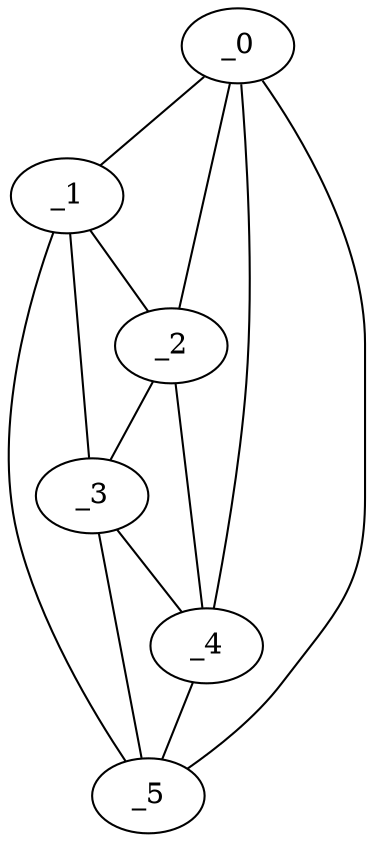 graph "obj4__90.gxl" {
	_0	 [x=58,
		y=64];
	_1	 [x=61,
		y=20];
	_0 -- _1	 [valence=1];
	_2	 [x=61,
		y=29];
	_0 -- _2	 [valence=2];
	_4	 [x=66,
		y=44];
	_0 -- _4	 [valence=1];
	_5	 [x=97,
		y=38];
	_0 -- _5	 [valence=1];
	_1 -- _2	 [valence=2];
	_3	 [x=64,
		y=30];
	_1 -- _3	 [valence=1];
	_1 -- _5	 [valence=1];
	_2 -- _3	 [valence=2];
	_2 -- _4	 [valence=2];
	_3 -- _4	 [valence=1];
	_3 -- _5	 [valence=2];
	_4 -- _5	 [valence=2];
}
